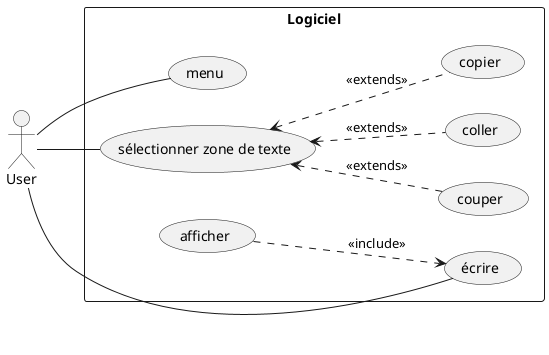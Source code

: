 @startuml

left to right direction
actor "User" as Us

rectangle Logiciel {

    usecase "menu" as menu
    usecase "écrire" as ec
    usecase "afficher" as af
    usecase "sélectionner zone de texte" as select
    usecase "copier" as copy
    usecase "couper" as cut
    usecase "coller" as paste
    
}

Us -- menu
Us -- ec
af ..> ec : <<include>>
Us -- select
select <.. copy  : <<extends>>
select <.. cut   : <<extends>>
select <.. paste : <<extends>>

@enduml

/' USECASE ECRIRE
    But : Ajouter du texte dans la zone de travail
    Début : le logiciel est en mode écriture
    Fin :  l'utilisateur quitte le mode écriture
    Acteurs : Utilisateur
    Enchainements :
        1 - Le logiciel capte le nouveau caractère
        2 - Le logicièl ajoute le carctère à la zone de travail
        3 - l'utiliateur vas dans le menu
    Alternatives : 
        3 - l'utilisateur saisie un autre caractère, retournée 1
    Excpetions : 
'/

/' USECASE MENU
    But : Changer le mode du logiciel
    Début : le logiciel n'est pas dans le menu
    Fin :  le logiciel sort du menu
    Acteurs : Utilisateur
    Enchainements :
        1 - Le logiciel capte la requète d'ouverture du menu
        2 - Le logiciel ouvre le menu
        3 - L'utilisateur envoie le mode dans lequel il souhaite se rendre
        4 - le logiciel passe dans le mode demandé
    Alternatives :
        3 - Le mode demandé n'existe pas, retournée à l'étape 2 
    Excpetions : 
'/